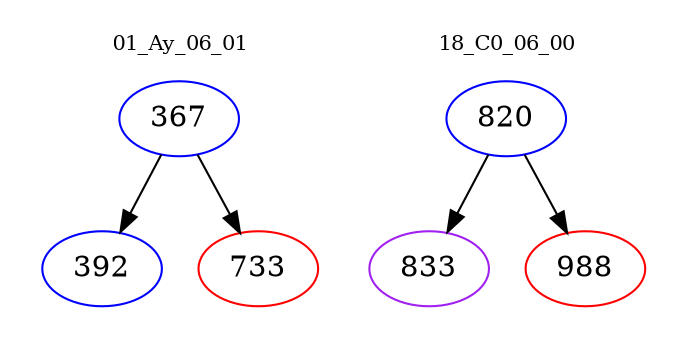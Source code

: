 digraph{
subgraph cluster_0 {
color = white
label = "01_Ay_06_01";
fontsize=10;
T0_367 [label="367", color="blue"]
T0_367 -> T0_392 [color="black"]
T0_392 [label="392", color="blue"]
T0_367 -> T0_733 [color="black"]
T0_733 [label="733", color="red"]
}
subgraph cluster_1 {
color = white
label = "18_C0_06_00";
fontsize=10;
T1_820 [label="820", color="blue"]
T1_820 -> T1_833 [color="black"]
T1_833 [label="833", color="purple"]
T1_820 -> T1_988 [color="black"]
T1_988 [label="988", color="red"]
}
}
